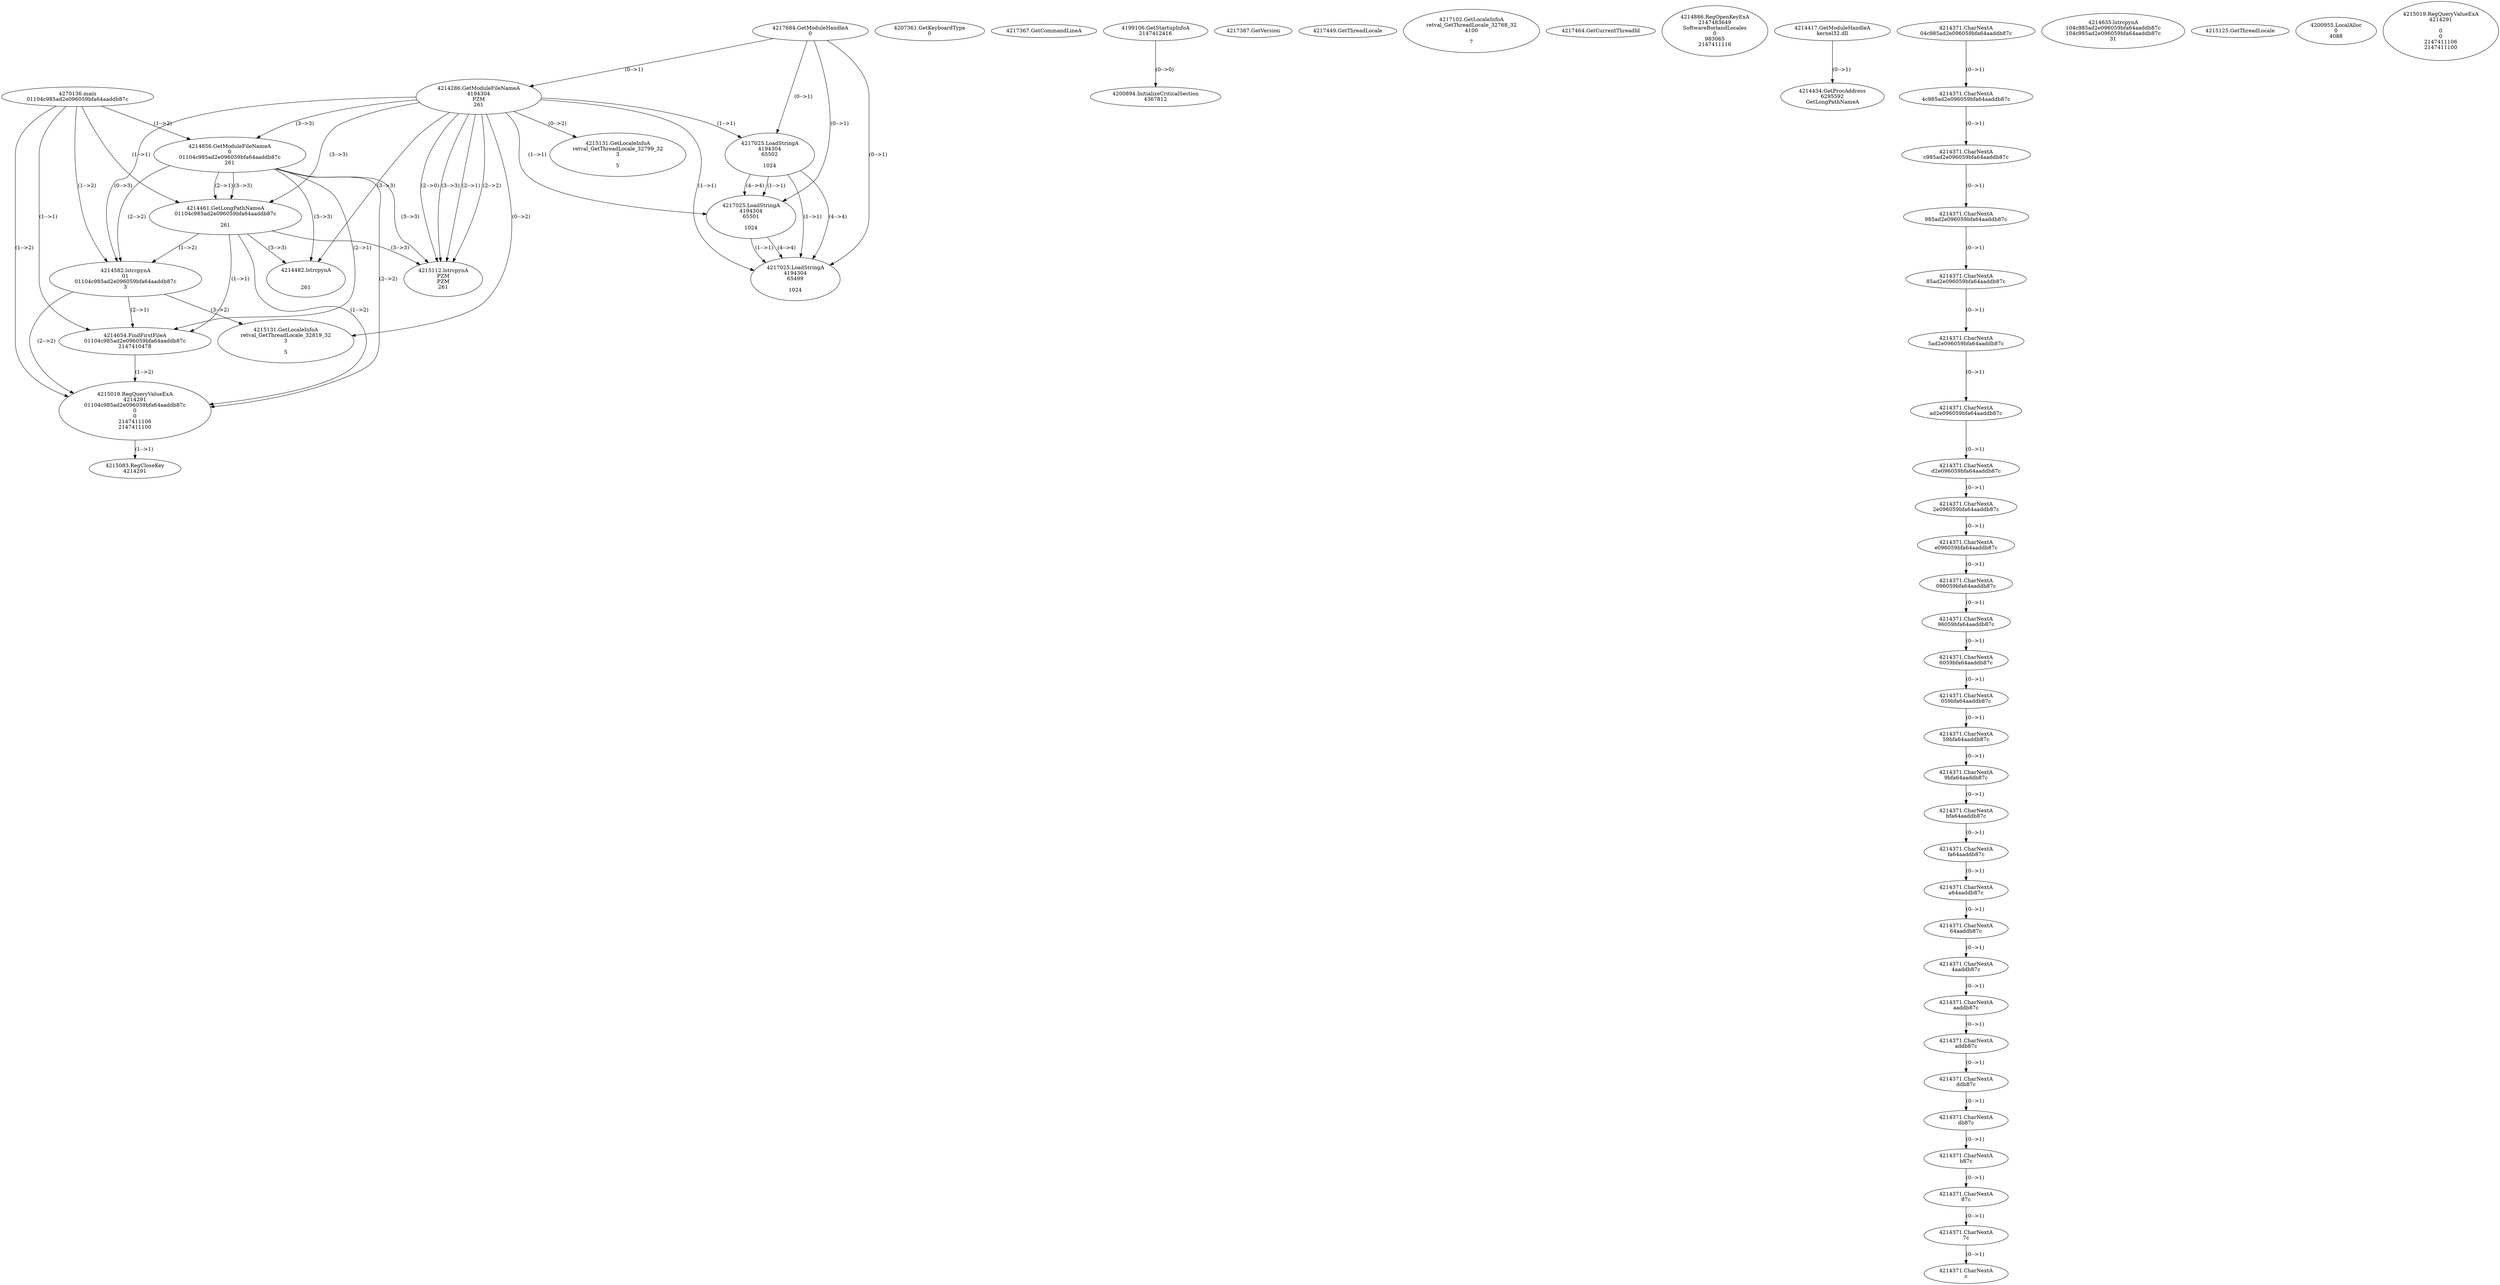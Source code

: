 // Global SCDG with merge call
digraph {
	0 [label="4270136.main
01104c985ad2e096059bfa64aaddb87c"]
	1 [label="4217684.GetModuleHandleA
0"]
	2 [label="4207361.GetKeyboardType
0"]
	3 [label="4217367.GetCommandLineA
"]
	4 [label="4199106.GetStartupInfoA
2147412416"]
	5 [label="4217387.GetVersion
"]
	6 [label="4217449.GetThreadLocale
"]
	7 [label="4217102.GetLocaleInfoA
retval_GetThreadLocale_32768_32
4100

7"]
	8 [label="4217464.GetCurrentThreadId
"]
	9 [label="4214286.GetModuleFileNameA
4194304
PZM
261"]
	1 -> 9 [label="(0-->1)"]
	10 [label="4214856.GetModuleFileNameA
0
01104c985ad2e096059bfa64aaddb87c
261"]
	0 -> 10 [label="(1-->2)"]
	9 -> 10 [label="(3-->3)"]
	11 [label="4214886.RegOpenKeyExA
2147483649
Software\Borland\Locales
0
983065
2147411116"]
	12 [label="4214417.GetModuleHandleA
kernel32.dll"]
	13 [label="4214434.GetProcAddress
6295592
GetLongPathNameA"]
	12 -> 13 [label="(0-->1)"]
	14 [label="4214461.GetLongPathNameA
01104c985ad2e096059bfa64aaddb87c

261"]
	0 -> 14 [label="(1-->1)"]
	10 -> 14 [label="(2-->1)"]
	9 -> 14 [label="(3-->3)"]
	10 -> 14 [label="(3-->3)"]
	15 [label="4214582.lstrcpynA
01
01104c985ad2e096059bfa64aaddb87c
3"]
	0 -> 15 [label="(1-->2)"]
	10 -> 15 [label="(2-->2)"]
	14 -> 15 [label="(1-->2)"]
	9 -> 15 [label="(0-->3)"]
	16 [label="4214371.CharNextA
04c985ad2e096059bfa64aaddb87c"]
	17 [label="4214371.CharNextA
4c985ad2e096059bfa64aaddb87c"]
	16 -> 17 [label="(0-->1)"]
	18 [label="4214371.CharNextA
c985ad2e096059bfa64aaddb87c"]
	17 -> 18 [label="(0-->1)"]
	19 [label="4214371.CharNextA
985ad2e096059bfa64aaddb87c"]
	18 -> 19 [label="(0-->1)"]
	20 [label="4214371.CharNextA
85ad2e096059bfa64aaddb87c"]
	19 -> 20 [label="(0-->1)"]
	21 [label="4214371.CharNextA
5ad2e096059bfa64aaddb87c"]
	20 -> 21 [label="(0-->1)"]
	22 [label="4214371.CharNextA
ad2e096059bfa64aaddb87c"]
	21 -> 22 [label="(0-->1)"]
	23 [label="4214371.CharNextA
d2e096059bfa64aaddb87c"]
	22 -> 23 [label="(0-->1)"]
	24 [label="4214371.CharNextA
2e096059bfa64aaddb87c"]
	23 -> 24 [label="(0-->1)"]
	25 [label="4214371.CharNextA
e096059bfa64aaddb87c"]
	24 -> 25 [label="(0-->1)"]
	26 [label="4214371.CharNextA
096059bfa64aaddb87c"]
	25 -> 26 [label="(0-->1)"]
	27 [label="4214371.CharNextA
96059bfa64aaddb87c"]
	26 -> 27 [label="(0-->1)"]
	28 [label="4214371.CharNextA
6059bfa64aaddb87c"]
	27 -> 28 [label="(0-->1)"]
	29 [label="4214371.CharNextA
059bfa64aaddb87c"]
	28 -> 29 [label="(0-->1)"]
	30 [label="4214371.CharNextA
59bfa64aaddb87c"]
	29 -> 30 [label="(0-->1)"]
	31 [label="4214371.CharNextA
9bfa64aaddb87c"]
	30 -> 31 [label="(0-->1)"]
	32 [label="4214371.CharNextA
bfa64aaddb87c"]
	31 -> 32 [label="(0-->1)"]
	33 [label="4214371.CharNextA
fa64aaddb87c"]
	32 -> 33 [label="(0-->1)"]
	34 [label="4214371.CharNextA
a64aaddb87c"]
	33 -> 34 [label="(0-->1)"]
	35 [label="4214371.CharNextA
64aaddb87c"]
	34 -> 35 [label="(0-->1)"]
	36 [label="4214371.CharNextA
4aaddb87c"]
	35 -> 36 [label="(0-->1)"]
	37 [label="4214371.CharNextA
aaddb87c"]
	36 -> 37 [label="(0-->1)"]
	38 [label="4214371.CharNextA
addb87c"]
	37 -> 38 [label="(0-->1)"]
	39 [label="4214371.CharNextA
ddb87c"]
	38 -> 39 [label="(0-->1)"]
	40 [label="4214371.CharNextA
db87c"]
	39 -> 40 [label="(0-->1)"]
	41 [label="4214371.CharNextA
b87c"]
	40 -> 41 [label="(0-->1)"]
	42 [label="4214371.CharNextA
87c"]
	41 -> 42 [label="(0-->1)"]
	43 [label="4214371.CharNextA
7c"]
	42 -> 43 [label="(0-->1)"]
	44 [label="4214371.CharNextA
c"]
	43 -> 44 [label="(0-->1)"]
	45 [label="4214635.lstrcpynA
104c985ad2e096059bfa64aaddb87c
104c985ad2e096059bfa64aaddb87c
31"]
	46 [label="4214654.FindFirstFileA
01104c985ad2e096059bfa64aaddb87c
2147410478"]
	0 -> 46 [label="(1-->1)"]
	10 -> 46 [label="(2-->1)"]
	14 -> 46 [label="(1-->1)"]
	15 -> 46 [label="(2-->1)"]
	47 [label="4215019.RegQueryValueExA
4214291
01104c985ad2e096059bfa64aaddb87c
0
0
2147411106
2147411100"]
	0 -> 47 [label="(1-->2)"]
	10 -> 47 [label="(2-->2)"]
	14 -> 47 [label="(1-->2)"]
	15 -> 47 [label="(2-->2)"]
	46 -> 47 [label="(1-->2)"]
	48 [label="4215083.RegCloseKey
4214291"]
	47 -> 48 [label="(1-->1)"]
	49 [label="4215112.lstrcpynA
PZM
PZM
261"]
	9 -> 49 [label="(2-->1)"]
	9 -> 49 [label="(2-->2)"]
	9 -> 49 [label="(3-->3)"]
	10 -> 49 [label="(3-->3)"]
	14 -> 49 [label="(3-->3)"]
	9 -> 49 [label="(2-->0)"]
	50 [label="4215125.GetThreadLocale
"]
	51 [label="4215131.GetLocaleInfoA
retval_GetThreadLocale_32819_32
3

5"]
	9 -> 51 [label="(0-->2)"]
	15 -> 51 [label="(3-->2)"]
	52 [label="4217025.LoadStringA
4194304
65502

1024"]
	1 -> 52 [label="(0-->1)"]
	9 -> 52 [label="(1-->1)"]
	53 [label="4217025.LoadStringA
4194304
65501

1024"]
	1 -> 53 [label="(0-->1)"]
	9 -> 53 [label="(1-->1)"]
	52 -> 53 [label="(1-->1)"]
	52 -> 53 [label="(4-->4)"]
	54 [label="4217025.LoadStringA
4194304
65499

1024"]
	1 -> 54 [label="(0-->1)"]
	9 -> 54 [label="(1-->1)"]
	52 -> 54 [label="(1-->1)"]
	53 -> 54 [label="(1-->1)"]
	52 -> 54 [label="(4-->4)"]
	53 -> 54 [label="(4-->4)"]
	55 [label="4200894.InitializeCriticalSection
4367812"]
	4 -> 55 [label="(0-->0)"]
	56 [label="4200955.LocalAlloc
0
4088"]
	57 [label="4214482.lstrcpynA


261"]
	9 -> 57 [label="(3-->3)"]
	10 -> 57 [label="(3-->3)"]
	14 -> 57 [label="(3-->3)"]
	58 [label="4215019.RegQueryValueExA
4214291

0
0
2147411106
2147411100"]
	59 [label="4215131.GetLocaleInfoA
retval_GetThreadLocale_32799_32
3

5"]
	9 -> 59 [label="(0-->2)"]
}
